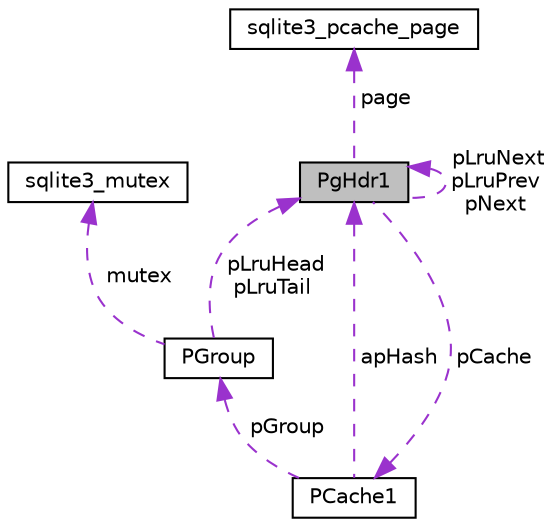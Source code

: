 digraph G
{
 // INTERACTIVE_SVG=YES
  edge [fontname="Helvetica",fontsize="10",labelfontname="Helvetica",labelfontsize="10"];
  node [fontname="Helvetica",fontsize="10",shape=record];
  Node1 [label="PgHdr1",height=0.2,width=0.4,color="black", fillcolor="grey75", style="filled" fontcolor="black"];
  Node2 -> Node1 [dir="back",color="darkorchid3",fontsize="10",style="dashed",label=" page" ,fontname="Helvetica"];
  Node2 [label="sqlite3_pcache_page",height=0.2,width=0.4,color="black", fillcolor="white", style="filled",URL="$d8/d72/structsqlite3__pcache__page.html"];
  Node1 -> Node1 [dir="back",color="darkorchid3",fontsize="10",style="dashed",label=" pLruNext\npLruPrev\npNext" ,fontname="Helvetica"];
  Node3 -> Node1 [dir="back",color="darkorchid3",fontsize="10",style="dashed",label=" pCache" ,fontname="Helvetica"];
  Node3 [label="PCache1",height=0.2,width=0.4,color="black", fillcolor="white", style="filled",URL="$d7/df0/struct_p_cache1.html"];
  Node4 -> Node3 [dir="back",color="darkorchid3",fontsize="10",style="dashed",label=" pGroup" ,fontname="Helvetica"];
  Node4 [label="PGroup",height=0.2,width=0.4,color="black", fillcolor="white", style="filled",URL="$d5/dfb/struct_p_group.html"];
  Node1 -> Node4 [dir="back",color="darkorchid3",fontsize="10",style="dashed",label=" pLruHead\npLruTail" ,fontname="Helvetica"];
  Node5 -> Node4 [dir="back",color="darkorchid3",fontsize="10",style="dashed",label=" mutex" ,fontname="Helvetica"];
  Node5 [label="sqlite3_mutex",height=0.2,width=0.4,color="black", fillcolor="white", style="filled",URL="$d5/d3c/structsqlite3__mutex.html"];
  Node1 -> Node3 [dir="back",color="darkorchid3",fontsize="10",style="dashed",label=" apHash" ,fontname="Helvetica"];
}
